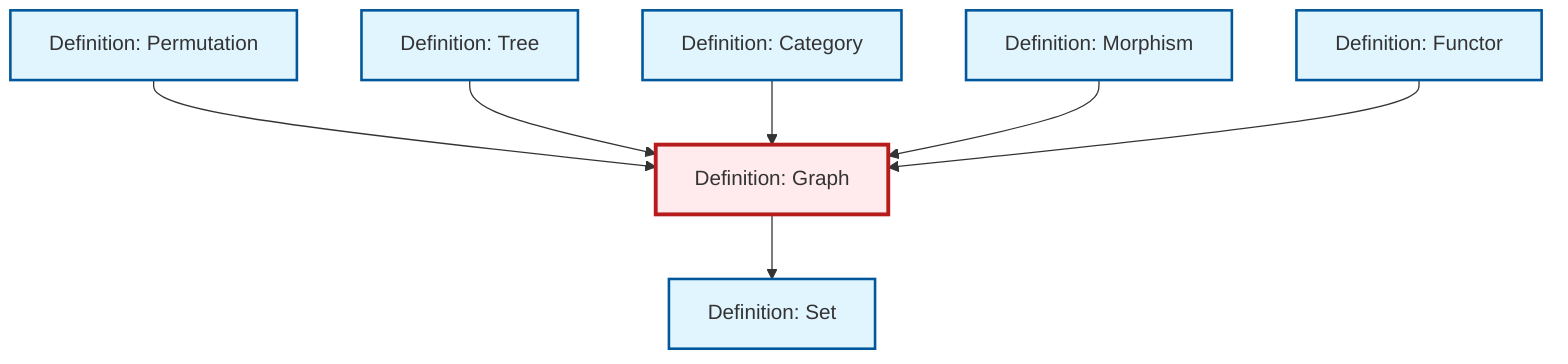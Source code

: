 graph TD
    classDef definition fill:#e1f5fe,stroke:#01579b,stroke-width:2px
    classDef theorem fill:#f3e5f5,stroke:#4a148c,stroke-width:2px
    classDef axiom fill:#fff3e0,stroke:#e65100,stroke-width:2px
    classDef example fill:#e8f5e9,stroke:#1b5e20,stroke-width:2px
    classDef current fill:#ffebee,stroke:#b71c1c,stroke-width:3px
    def-category["Definition: Category"]:::definition
    def-graph["Definition: Graph"]:::definition
    def-tree["Definition: Tree"]:::definition
    def-functor["Definition: Functor"]:::definition
    def-set["Definition: Set"]:::definition
    def-permutation["Definition: Permutation"]:::definition
    def-morphism["Definition: Morphism"]:::definition
    def-permutation --> def-graph
    def-graph --> def-set
    def-tree --> def-graph
    def-category --> def-graph
    def-morphism --> def-graph
    def-functor --> def-graph
    class def-graph current